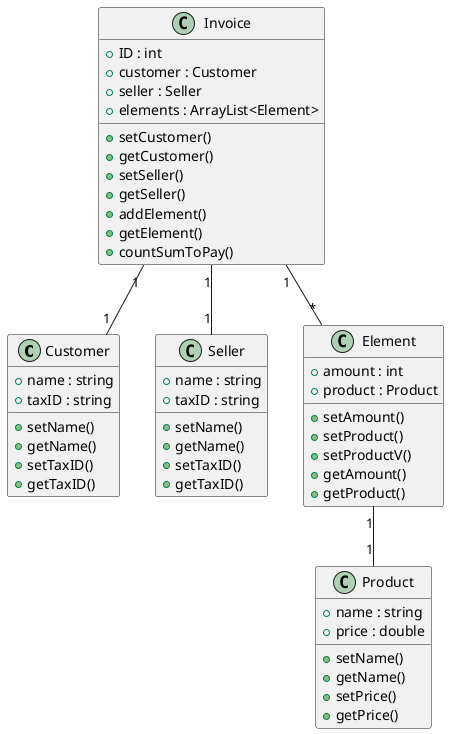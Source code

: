 @startuml Faktura

class Customer {
  +name : string
  +taxID : string
  +setName()
  +getName()
  +setTaxID()
  +getTaxID()
}

class Seller {
  +name : string
  +taxID : string
  +setName()
  +getName()
  +setTaxID()
  +getTaxID()
}

class Invoice {
  +ID : int
  +customer : Customer
  +seller : Seller
  +elements : ArrayList<Element>
  +setCustomer()
  +getCustomer()
  +setSeller()
  +getSeller()
  +addElement()
  +getElement()
  +countSumToPay()
}

class Element {
  +amount : int
  +product : Product
  +setAmount()
  +setProduct()
  +setProductV()
  +getAmount()
  +getProduct()
}

class Product {
  +name : string
  +price : double
  +setName()
  +getName()
  +setPrice()
  +getPrice()
}

Invoice "1" -- "1" Customer
Invoice "1" -- "1" Seller
Invoice "1" -- "*" Element
Element "1" -- "1" Product
@enduml
